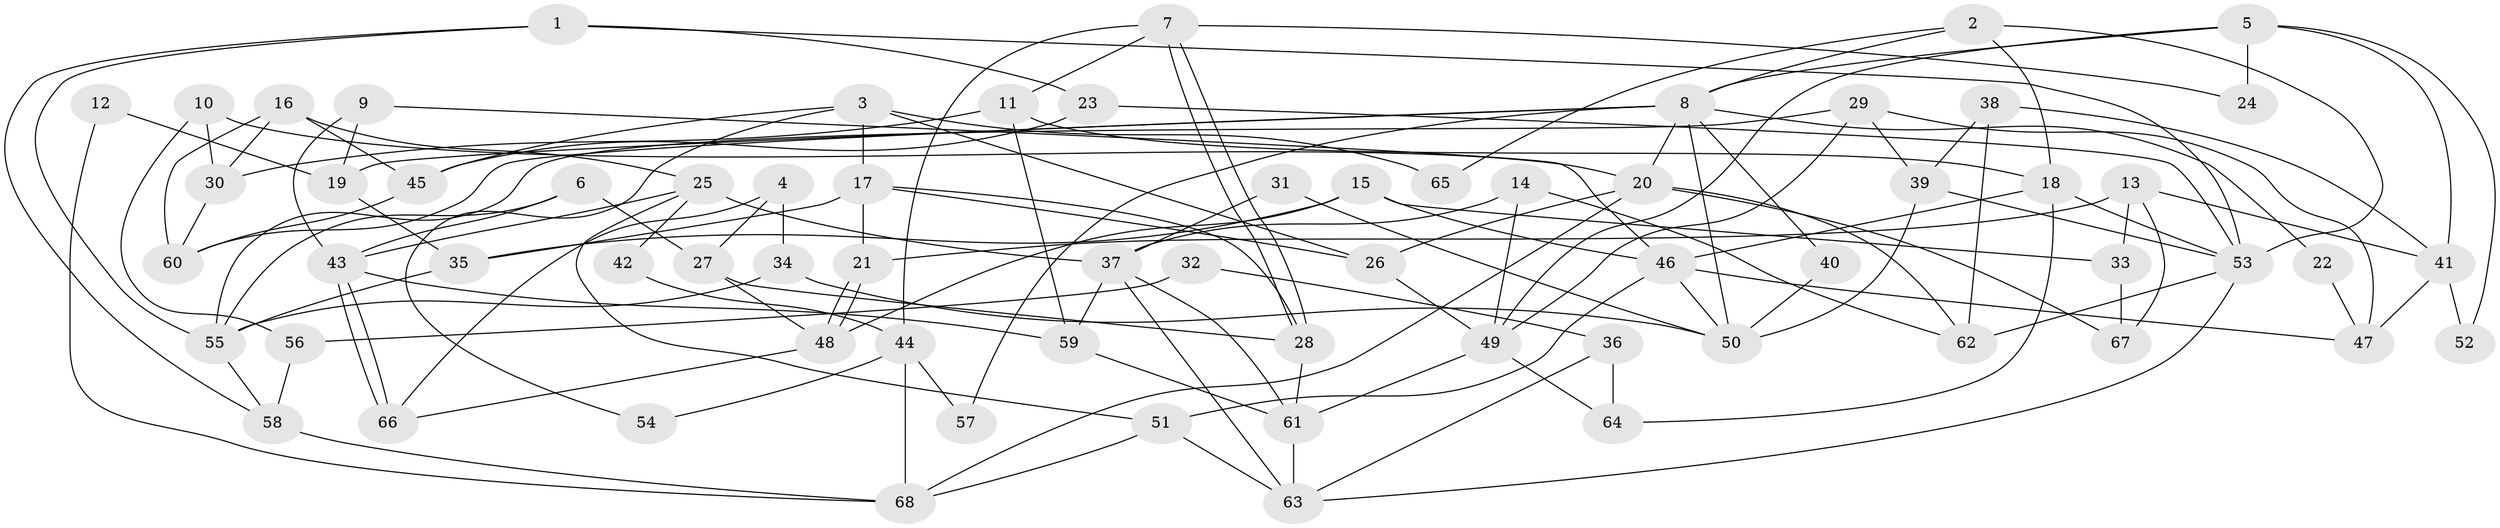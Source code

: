// coarse degree distribution, {2: 0.16666666666666666, 6: 0.16666666666666666, 3: 0.14285714285714285, 4: 0.19047619047619047, 5: 0.16666666666666666, 11: 0.023809523809523808, 8: 0.047619047619047616, 7: 0.09523809523809523}
// Generated by graph-tools (version 1.1) at 2025/24/03/03/25 07:24:00]
// undirected, 68 vertices, 136 edges
graph export_dot {
graph [start="1"]
  node [color=gray90,style=filled];
  1;
  2;
  3;
  4;
  5;
  6;
  7;
  8;
  9;
  10;
  11;
  12;
  13;
  14;
  15;
  16;
  17;
  18;
  19;
  20;
  21;
  22;
  23;
  24;
  25;
  26;
  27;
  28;
  29;
  30;
  31;
  32;
  33;
  34;
  35;
  36;
  37;
  38;
  39;
  40;
  41;
  42;
  43;
  44;
  45;
  46;
  47;
  48;
  49;
  50;
  51;
  52;
  53;
  54;
  55;
  56;
  57;
  58;
  59;
  60;
  61;
  62;
  63;
  64;
  65;
  66;
  67;
  68;
  1 -- 55;
  1 -- 23;
  1 -- 53;
  1 -- 58;
  2 -- 53;
  2 -- 8;
  2 -- 18;
  2 -- 65;
  3 -- 17;
  3 -- 26;
  3 -- 45;
  3 -- 54;
  3 -- 65;
  4 -- 27;
  4 -- 34;
  4 -- 66;
  5 -- 8;
  5 -- 49;
  5 -- 24;
  5 -- 41;
  5 -- 52;
  6 -- 43;
  6 -- 27;
  6 -- 55;
  7 -- 11;
  7 -- 28;
  7 -- 28;
  7 -- 24;
  7 -- 44;
  8 -- 50;
  8 -- 60;
  8 -- 19;
  8 -- 20;
  8 -- 22;
  8 -- 40;
  8 -- 57;
  9 -- 19;
  9 -- 43;
  9 -- 46;
  10 -- 20;
  10 -- 30;
  10 -- 56;
  11 -- 18;
  11 -- 59;
  11 -- 30;
  12 -- 68;
  12 -- 19;
  13 -- 21;
  13 -- 33;
  13 -- 41;
  13 -- 67;
  14 -- 49;
  14 -- 62;
  14 -- 37;
  15 -- 48;
  15 -- 46;
  15 -- 33;
  15 -- 35;
  16 -- 25;
  16 -- 45;
  16 -- 30;
  16 -- 60;
  17 -- 35;
  17 -- 28;
  17 -- 21;
  17 -- 26;
  18 -- 46;
  18 -- 53;
  18 -- 64;
  19 -- 35;
  20 -- 26;
  20 -- 62;
  20 -- 67;
  20 -- 68;
  21 -- 48;
  21 -- 48;
  22 -- 47;
  23 -- 53;
  23 -- 45;
  25 -- 51;
  25 -- 37;
  25 -- 42;
  25 -- 43;
  26 -- 49;
  27 -- 28;
  27 -- 48;
  28 -- 61;
  29 -- 55;
  29 -- 39;
  29 -- 47;
  29 -- 49;
  30 -- 60;
  31 -- 37;
  31 -- 50;
  32 -- 36;
  32 -- 56;
  33 -- 67;
  34 -- 50;
  34 -- 55;
  35 -- 55;
  36 -- 63;
  36 -- 64;
  37 -- 61;
  37 -- 59;
  37 -- 63;
  38 -- 62;
  38 -- 41;
  38 -- 39;
  39 -- 53;
  39 -- 50;
  40 -- 50;
  41 -- 47;
  41 -- 52;
  42 -- 44;
  43 -- 66;
  43 -- 66;
  43 -- 59;
  44 -- 68;
  44 -- 54;
  44 -- 57;
  45 -- 60;
  46 -- 47;
  46 -- 50;
  46 -- 51;
  48 -- 66;
  49 -- 61;
  49 -- 64;
  51 -- 63;
  51 -- 68;
  53 -- 62;
  53 -- 63;
  55 -- 58;
  56 -- 58;
  58 -- 68;
  59 -- 61;
  61 -- 63;
}
